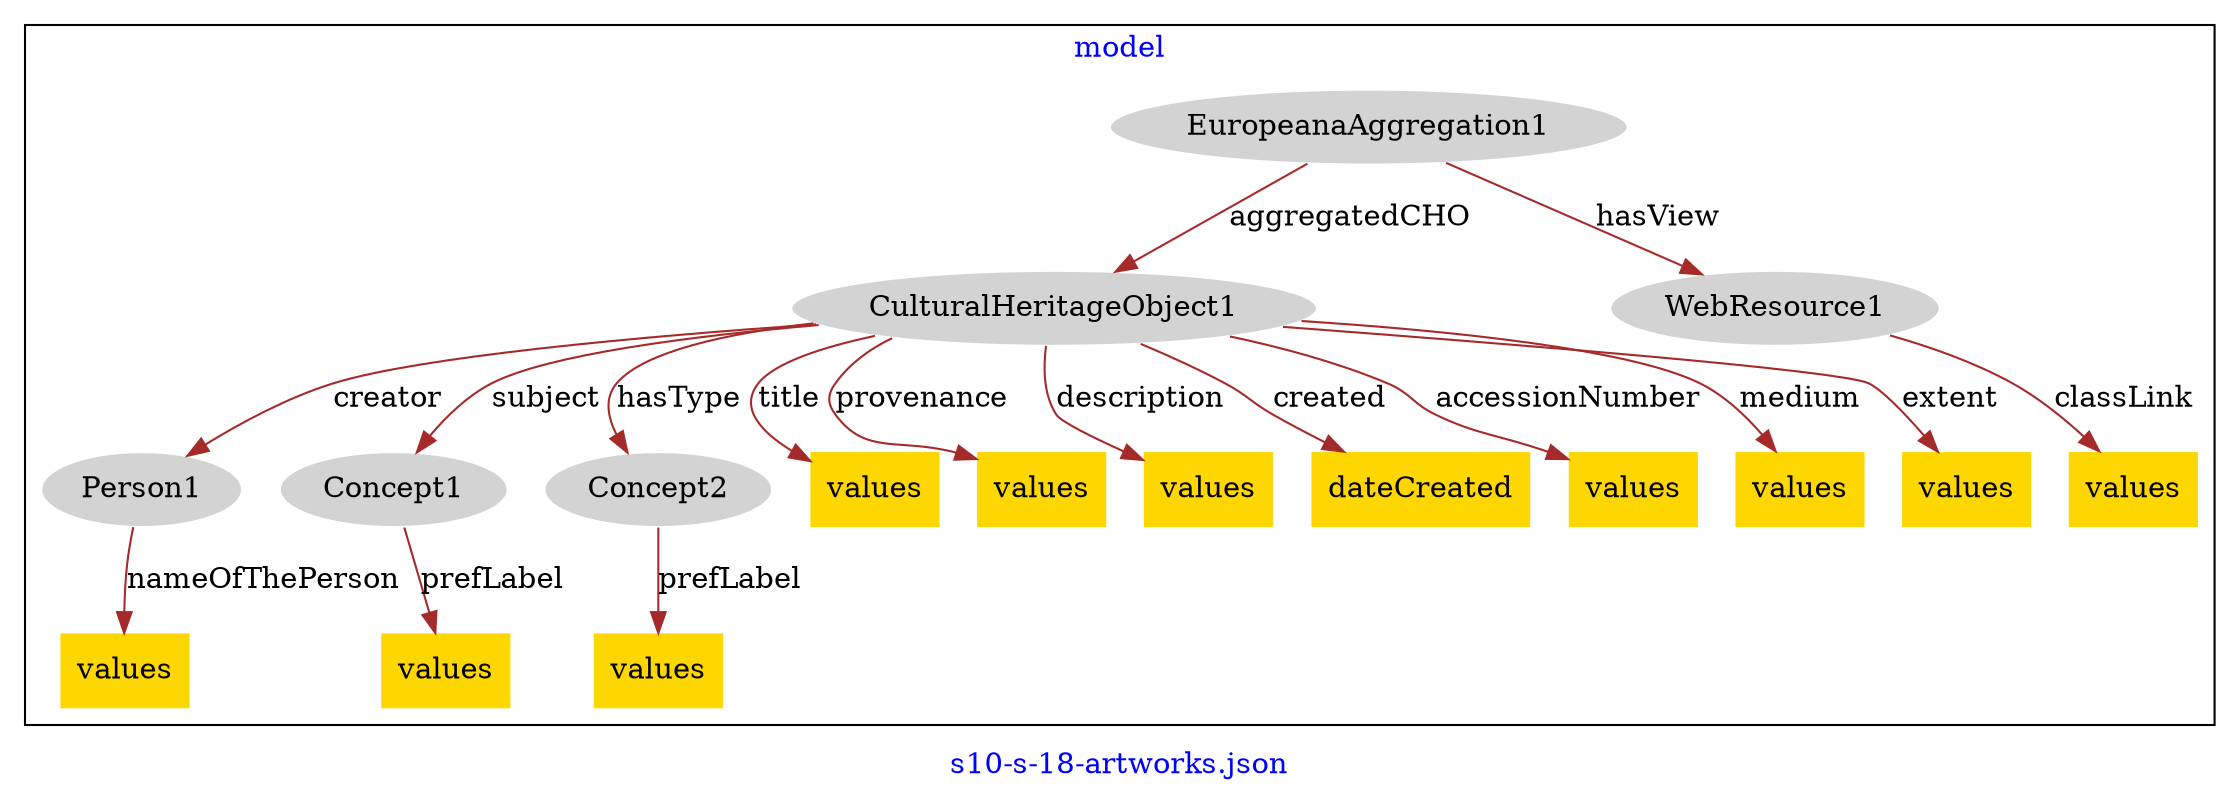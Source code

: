 digraph n0 {
fontcolor="blue"
remincross="true"
label="s10-s-18-artworks.json"
subgraph cluster {
label="model"
n2[style="filled",color="white",fillcolor="lightgray",label="CulturalHeritageObject1"];
n3[style="filled",color="white",fillcolor="lightgray",label="Person1"];
n4[style="filled",color="white",fillcolor="lightgray",label="Concept1"];
n5[style="filled",color="white",fillcolor="lightgray",label="Concept2"];
n6[style="filled",color="white",fillcolor="lightgray",label="EuropeanaAggregation1"];
n7[style="filled",color="white",fillcolor="lightgray",label="WebResource1"];
n8[shape="plaintext",style="filled",fillcolor="gold",label="values"];
n9[shape="plaintext",style="filled",fillcolor="gold",label="values"];
n10[shape="plaintext",style="filled",fillcolor="gold",label="values"];
n11[shape="plaintext",style="filled",fillcolor="gold",label="values"];
n12[shape="plaintext",style="filled",fillcolor="gold",label="values"];
n13[shape="plaintext",style="filled",fillcolor="gold",label="values"];
n14[shape="plaintext",style="filled",fillcolor="gold",label="dateCreated"];
n15[shape="plaintext",style="filled",fillcolor="gold",label="values"];
n16[shape="plaintext",style="filled",fillcolor="gold",label="values"];
n17[shape="plaintext",style="filled",fillcolor="gold",label="values"];
n18[shape="plaintext",style="filled",fillcolor="gold",label="values"];
}
n2 -> n3[color="brown",fontcolor="black",label="creator"]
n2 -> n4[color="brown",fontcolor="black",label="subject"]
n2 -> n5[color="brown",fontcolor="black",label="hasType"]
n6 -> n2[color="brown",fontcolor="black",label="aggregatedCHO"]
n6 -> n7[color="brown",fontcolor="black",label="hasView"]
n2 -> n8[color="brown",fontcolor="black",label="title"]
n2 -> n9[color="brown",fontcolor="black",label="provenance"]
n5 -> n10[color="brown",fontcolor="black",label="prefLabel"]
n2 -> n11[color="brown",fontcolor="black",label="description"]
n7 -> n12[color="brown",fontcolor="black",label="classLink"]
n4 -> n13[color="brown",fontcolor="black",label="prefLabel"]
n2 -> n14[color="brown",fontcolor="black",label="created"]
n2 -> n15[color="brown",fontcolor="black",label="accessionNumber"]
n2 -> n16[color="brown",fontcolor="black",label="medium"]
n2 -> n17[color="brown",fontcolor="black",label="extent"]
n3 -> n18[color="brown",fontcolor="black",label="nameOfThePerson"]
}
